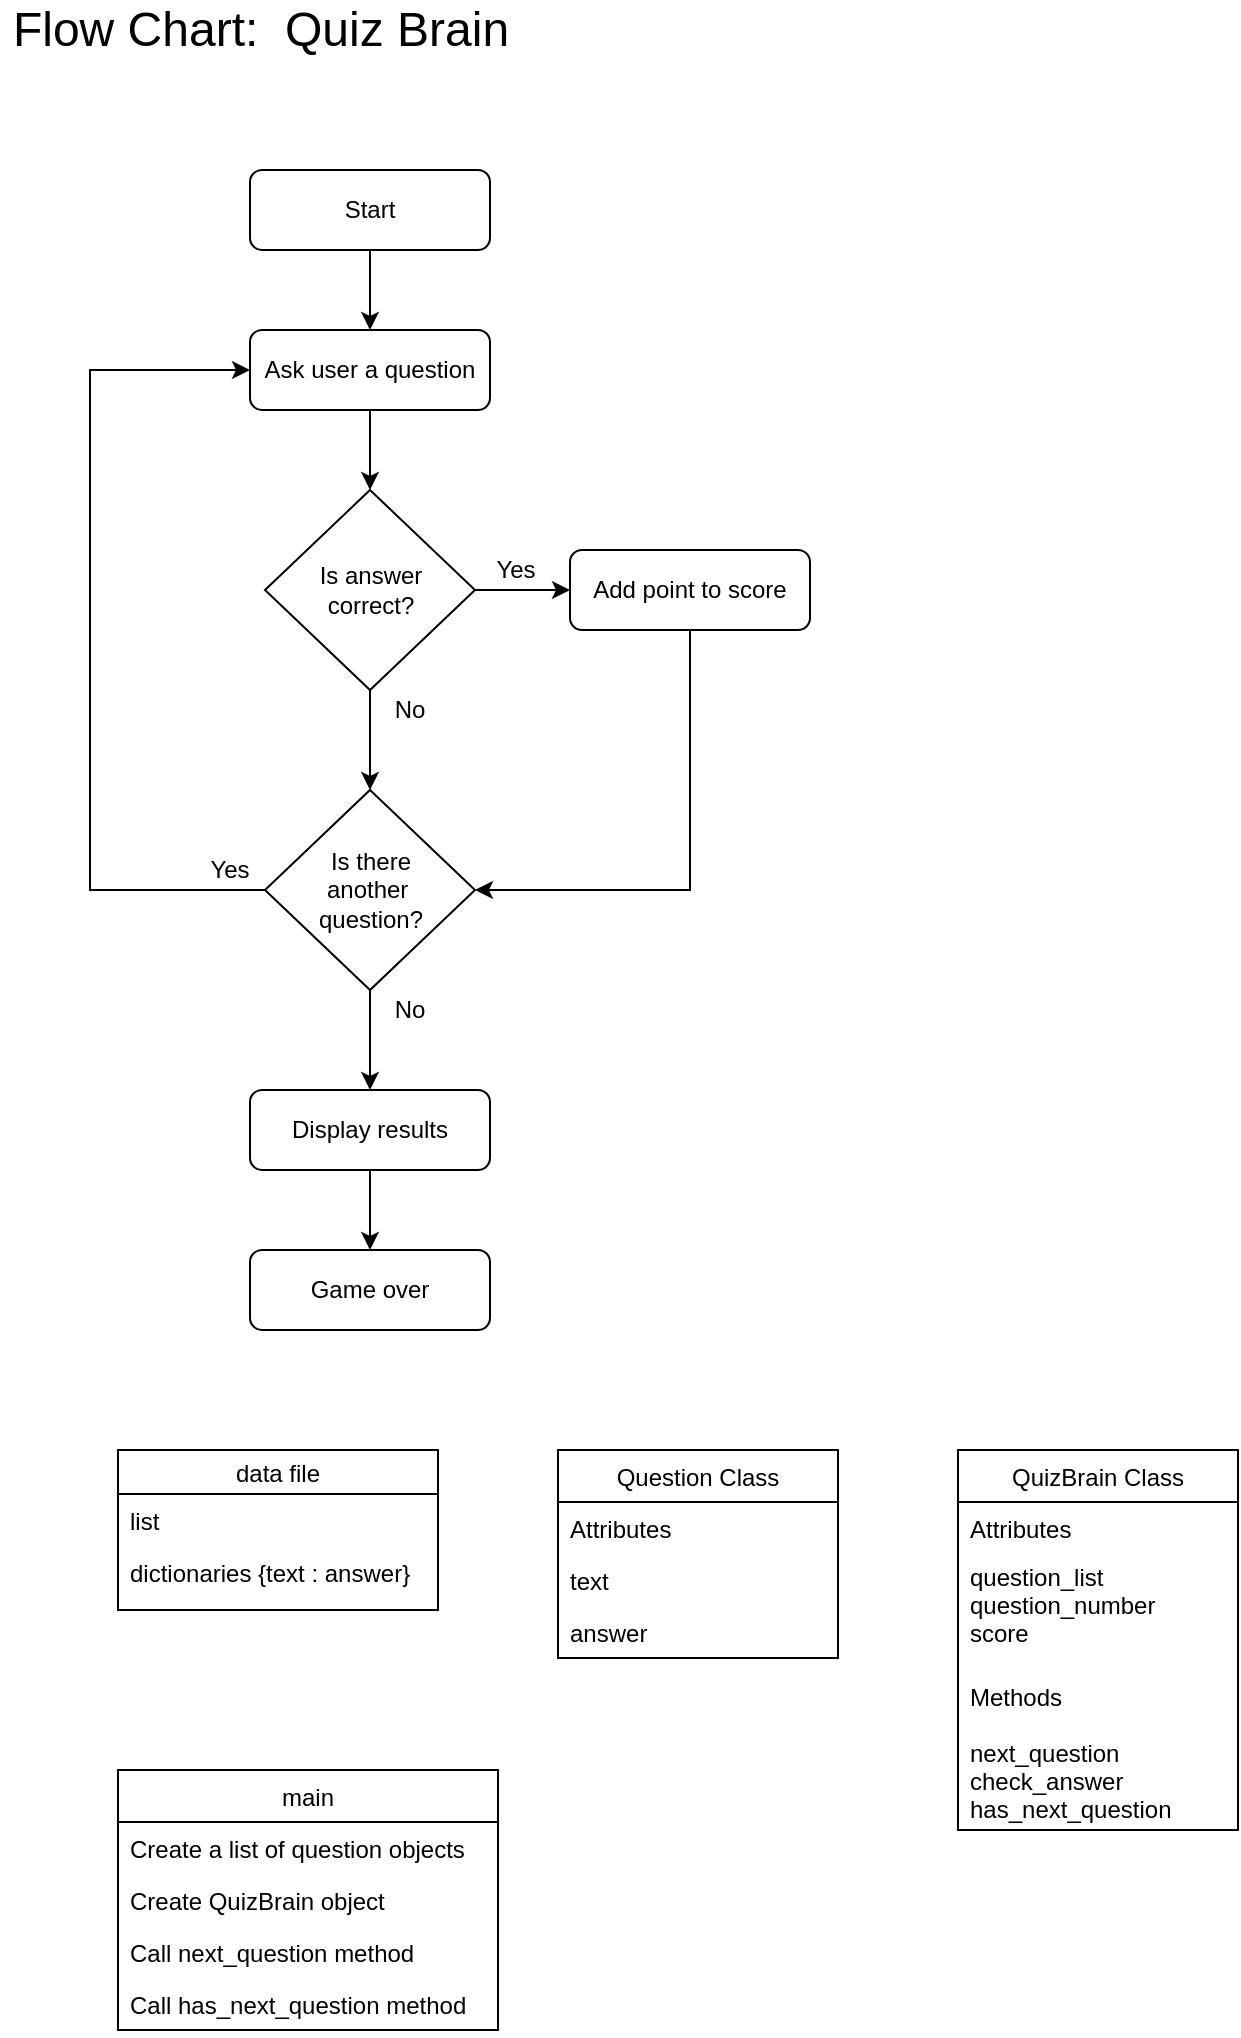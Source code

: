 <mxfile version="14.9.3" type="github">
  <diagram id="C5RBs43oDa-KdzZeNtuy" name="Page-1">
    <mxGraphModel dx="946" dy="645" grid="1" gridSize="10" guides="1" tooltips="1" connect="1" arrows="1" fold="1" page="1" pageScale="1" pageWidth="827" pageHeight="1169" math="0" shadow="0">
      <root>
        <mxCell id="WIyWlLk6GJQsqaUBKTNV-0" />
        <mxCell id="WIyWlLk6GJQsqaUBKTNV-1" parent="WIyWlLk6GJQsqaUBKTNV-0" />
        <mxCell id="taF1eA7DjqdKSi7PA3D8-7" style="edgeStyle=orthogonalEdgeStyle;rounded=0;orthogonalLoop=1;jettySize=auto;html=1;exitX=0.5;exitY=1;exitDx=0;exitDy=0;entryX=0.5;entryY=0;entryDx=0;entryDy=0;" edge="1" parent="WIyWlLk6GJQsqaUBKTNV-1" source="WIyWlLk6GJQsqaUBKTNV-3" target="taF1eA7DjqdKSi7PA3D8-1">
          <mxGeometry relative="1" as="geometry" />
        </mxCell>
        <mxCell id="WIyWlLk6GJQsqaUBKTNV-3" value="Start" style="rounded=1;whiteSpace=wrap;html=1;fontSize=12;glass=0;strokeWidth=1;shadow=0;" parent="WIyWlLk6GJQsqaUBKTNV-1" vertex="1">
          <mxGeometry x="200" y="120" width="120" height="40" as="geometry" />
        </mxCell>
        <mxCell id="taF1eA7DjqdKSi7PA3D8-0" value="&lt;font style=&quot;font-size: 24px&quot;&gt;Flow Chart: &amp;nbsp;Quiz Brain&lt;/font&gt;" style="text;html=1;align=center;verticalAlign=middle;resizable=0;points=[];autosize=1;strokeColor=none;" vertex="1" parent="WIyWlLk6GJQsqaUBKTNV-1">
          <mxGeometry x="75" y="40" width="260" height="20" as="geometry" />
        </mxCell>
        <mxCell id="taF1eA7DjqdKSi7PA3D8-8" style="edgeStyle=orthogonalEdgeStyle;rounded=0;orthogonalLoop=1;jettySize=auto;html=1;exitX=0.5;exitY=1;exitDx=0;exitDy=0;entryX=0.5;entryY=0;entryDx=0;entryDy=0;" edge="1" parent="WIyWlLk6GJQsqaUBKTNV-1" source="taF1eA7DjqdKSi7PA3D8-1" target="taF1eA7DjqdKSi7PA3D8-2">
          <mxGeometry relative="1" as="geometry" />
        </mxCell>
        <mxCell id="taF1eA7DjqdKSi7PA3D8-1" value="Ask user a question" style="rounded=1;whiteSpace=wrap;html=1;fontSize=12;glass=0;strokeWidth=1;shadow=0;" vertex="1" parent="WIyWlLk6GJQsqaUBKTNV-1">
          <mxGeometry x="200" y="200" width="120" height="40" as="geometry" />
        </mxCell>
        <mxCell id="taF1eA7DjqdKSi7PA3D8-4" style="edgeStyle=orthogonalEdgeStyle;rounded=0;orthogonalLoop=1;jettySize=auto;html=1;exitX=1;exitY=0.5;exitDx=0;exitDy=0;entryX=0;entryY=0.5;entryDx=0;entryDy=0;" edge="1" parent="WIyWlLk6GJQsqaUBKTNV-1" source="taF1eA7DjqdKSi7PA3D8-2" target="taF1eA7DjqdKSi7PA3D8-3">
          <mxGeometry relative="1" as="geometry" />
        </mxCell>
        <mxCell id="taF1eA7DjqdKSi7PA3D8-13" style="edgeStyle=orthogonalEdgeStyle;rounded=0;orthogonalLoop=1;jettySize=auto;html=1;exitX=0.5;exitY=1;exitDx=0;exitDy=0;" edge="1" parent="WIyWlLk6GJQsqaUBKTNV-1" source="taF1eA7DjqdKSi7PA3D8-2" target="taF1eA7DjqdKSi7PA3D8-12">
          <mxGeometry relative="1" as="geometry" />
        </mxCell>
        <mxCell id="taF1eA7DjqdKSi7PA3D8-2" value="Is answer &lt;br&gt;correct?" style="rhombus;whiteSpace=wrap;html=1;" vertex="1" parent="WIyWlLk6GJQsqaUBKTNV-1">
          <mxGeometry x="207.5" y="280" width="105" height="100" as="geometry" />
        </mxCell>
        <mxCell id="taF1eA7DjqdKSi7PA3D8-14" style="edgeStyle=orthogonalEdgeStyle;rounded=0;orthogonalLoop=1;jettySize=auto;html=1;exitX=0.5;exitY=1;exitDx=0;exitDy=0;entryX=1;entryY=0.5;entryDx=0;entryDy=0;" edge="1" parent="WIyWlLk6GJQsqaUBKTNV-1" source="taF1eA7DjqdKSi7PA3D8-3" target="taF1eA7DjqdKSi7PA3D8-12">
          <mxGeometry relative="1" as="geometry" />
        </mxCell>
        <mxCell id="taF1eA7DjqdKSi7PA3D8-3" value="Add point to score" style="rounded=1;whiteSpace=wrap;html=1;fontSize=12;glass=0;strokeWidth=1;shadow=0;" vertex="1" parent="WIyWlLk6GJQsqaUBKTNV-1">
          <mxGeometry x="360" y="310" width="120" height="40" as="geometry" />
        </mxCell>
        <mxCell id="taF1eA7DjqdKSi7PA3D8-5" value="Yes" style="text;html=1;strokeColor=none;fillColor=none;align=center;verticalAlign=middle;whiteSpace=wrap;rounded=0;" vertex="1" parent="WIyWlLk6GJQsqaUBKTNV-1">
          <mxGeometry x="312.5" y="310" width="40" height="20" as="geometry" />
        </mxCell>
        <mxCell id="taF1eA7DjqdKSi7PA3D8-21" style="edgeStyle=orthogonalEdgeStyle;rounded=0;orthogonalLoop=1;jettySize=auto;html=1;exitX=0.5;exitY=1;exitDx=0;exitDy=0;entryX=0.5;entryY=0;entryDx=0;entryDy=0;" edge="1" parent="WIyWlLk6GJQsqaUBKTNV-1" source="taF1eA7DjqdKSi7PA3D8-6" target="taF1eA7DjqdKSi7PA3D8-20">
          <mxGeometry relative="1" as="geometry" />
        </mxCell>
        <mxCell id="taF1eA7DjqdKSi7PA3D8-6" value="Display results" style="rounded=1;whiteSpace=wrap;html=1;fontSize=12;glass=0;strokeWidth=1;shadow=0;" vertex="1" parent="WIyWlLk6GJQsqaUBKTNV-1">
          <mxGeometry x="200" y="580" width="120" height="40" as="geometry" />
        </mxCell>
        <mxCell id="taF1eA7DjqdKSi7PA3D8-11" value="No" style="text;html=1;strokeColor=none;fillColor=none;align=center;verticalAlign=middle;whiteSpace=wrap;rounded=0;" vertex="1" parent="WIyWlLk6GJQsqaUBKTNV-1">
          <mxGeometry x="260" y="380" width="40" height="20" as="geometry" />
        </mxCell>
        <mxCell id="taF1eA7DjqdKSi7PA3D8-16" style="edgeStyle=orthogonalEdgeStyle;rounded=0;orthogonalLoop=1;jettySize=auto;html=1;exitX=0;exitY=0.5;exitDx=0;exitDy=0;entryX=0;entryY=0.5;entryDx=0;entryDy=0;" edge="1" parent="WIyWlLk6GJQsqaUBKTNV-1" source="taF1eA7DjqdKSi7PA3D8-12" target="taF1eA7DjqdKSi7PA3D8-1">
          <mxGeometry relative="1" as="geometry">
            <mxPoint x="170" y="240" as="targetPoint" />
            <Array as="points">
              <mxPoint x="120" y="480" />
              <mxPoint x="120" y="220" />
            </Array>
          </mxGeometry>
        </mxCell>
        <mxCell id="taF1eA7DjqdKSi7PA3D8-18" style="edgeStyle=orthogonalEdgeStyle;rounded=0;orthogonalLoop=1;jettySize=auto;html=1;exitX=0.5;exitY=1;exitDx=0;exitDy=0;" edge="1" parent="WIyWlLk6GJQsqaUBKTNV-1" source="taF1eA7DjqdKSi7PA3D8-12" target="taF1eA7DjqdKSi7PA3D8-6">
          <mxGeometry relative="1" as="geometry" />
        </mxCell>
        <mxCell id="taF1eA7DjqdKSi7PA3D8-12" value="Is there &lt;br&gt;another&amp;nbsp;&lt;br&gt;question?" style="rhombus;whiteSpace=wrap;html=1;" vertex="1" parent="WIyWlLk6GJQsqaUBKTNV-1">
          <mxGeometry x="207.5" y="430" width="105" height="100" as="geometry" />
        </mxCell>
        <mxCell id="taF1eA7DjqdKSi7PA3D8-17" value="Yes" style="text;html=1;strokeColor=none;fillColor=none;align=center;verticalAlign=middle;whiteSpace=wrap;rounded=0;" vertex="1" parent="WIyWlLk6GJQsqaUBKTNV-1">
          <mxGeometry x="170" y="460" width="40" height="20" as="geometry" />
        </mxCell>
        <mxCell id="taF1eA7DjqdKSi7PA3D8-19" value="No" style="text;html=1;strokeColor=none;fillColor=none;align=center;verticalAlign=middle;whiteSpace=wrap;rounded=0;" vertex="1" parent="WIyWlLk6GJQsqaUBKTNV-1">
          <mxGeometry x="260" y="530" width="40" height="20" as="geometry" />
        </mxCell>
        <mxCell id="taF1eA7DjqdKSi7PA3D8-20" value="Game over" style="rounded=1;whiteSpace=wrap;html=1;fontSize=12;glass=0;strokeWidth=1;shadow=0;" vertex="1" parent="WIyWlLk6GJQsqaUBKTNV-1">
          <mxGeometry x="200" y="660" width="120" height="40" as="geometry" />
        </mxCell>
        <mxCell id="taF1eA7DjqdKSi7PA3D8-22" value="Question Class" style="swimlane;fontStyle=0;childLayout=stackLayout;horizontal=1;startSize=26;horizontalStack=0;resizeParent=1;resizeParentMax=0;resizeLast=0;collapsible=1;marginBottom=0;" vertex="1" parent="WIyWlLk6GJQsqaUBKTNV-1">
          <mxGeometry x="354" y="760" width="140" height="104" as="geometry">
            <mxRectangle x="80" y="760" width="110" height="26" as="alternateBounds" />
          </mxGeometry>
        </mxCell>
        <mxCell id="taF1eA7DjqdKSi7PA3D8-23" value="Attributes" style="text;strokeColor=none;fillColor=none;align=left;verticalAlign=top;spacingLeft=4;spacingRight=4;overflow=hidden;rotatable=0;points=[[0,0.5],[1,0.5]];portConstraint=eastwest;fontStyle=0" vertex="1" parent="taF1eA7DjqdKSi7PA3D8-22">
          <mxGeometry y="26" width="140" height="26" as="geometry" />
        </mxCell>
        <mxCell id="taF1eA7DjqdKSi7PA3D8-24" value="text" style="text;strokeColor=none;fillColor=none;align=left;verticalAlign=top;spacingLeft=4;spacingRight=4;overflow=hidden;rotatable=0;points=[[0,0.5],[1,0.5]];portConstraint=eastwest;" vertex="1" parent="taF1eA7DjqdKSi7PA3D8-22">
          <mxGeometry y="52" width="140" height="26" as="geometry" />
        </mxCell>
        <mxCell id="taF1eA7DjqdKSi7PA3D8-25" value="answer" style="text;strokeColor=none;fillColor=none;align=left;verticalAlign=top;spacingLeft=4;spacingRight=4;overflow=hidden;rotatable=0;points=[[0,0.5],[1,0.5]];portConstraint=eastwest;" vertex="1" parent="taF1eA7DjqdKSi7PA3D8-22">
          <mxGeometry y="78" width="140" height="26" as="geometry" />
        </mxCell>
        <mxCell id="taF1eA7DjqdKSi7PA3D8-27" value="QuizBrain Class" style="swimlane;fontStyle=0;childLayout=stackLayout;horizontal=1;startSize=26;horizontalStack=0;resizeParent=1;resizeParentMax=0;resizeLast=0;collapsible=1;marginBottom=0;" vertex="1" parent="WIyWlLk6GJQsqaUBKTNV-1">
          <mxGeometry x="554" y="760" width="140" height="190" as="geometry">
            <mxRectangle x="80" y="760" width="110" height="26" as="alternateBounds" />
          </mxGeometry>
        </mxCell>
        <mxCell id="taF1eA7DjqdKSi7PA3D8-28" value="Attributes" style="text;strokeColor=none;fillColor=none;align=left;verticalAlign=top;spacingLeft=4;spacingRight=4;overflow=hidden;rotatable=0;points=[[0,0.5],[1,0.5]];portConstraint=eastwest;fontStyle=0" vertex="1" parent="taF1eA7DjqdKSi7PA3D8-27">
          <mxGeometry y="26" width="140" height="24" as="geometry" />
        </mxCell>
        <mxCell id="taF1eA7DjqdKSi7PA3D8-29" value="question_list&#xa;question_number&#xa;score&#xa;" style="text;strokeColor=none;fillColor=none;align=left;verticalAlign=top;spacingLeft=4;spacingRight=4;overflow=hidden;rotatable=0;points=[[0,0.5],[1,0.5]];portConstraint=eastwest;" vertex="1" parent="taF1eA7DjqdKSi7PA3D8-27">
          <mxGeometry y="50" width="140" height="60" as="geometry" />
        </mxCell>
        <mxCell id="taF1eA7DjqdKSi7PA3D8-30" value="Methods&#xa;&#xa;next_question&#xa;check_answer&#xa;has_next_question" style="text;strokeColor=none;fillColor=none;align=left;verticalAlign=top;spacingLeft=4;spacingRight=4;overflow=hidden;rotatable=0;points=[[0,0.5],[1,0.5]];portConstraint=eastwest;fontStyle=0" vertex="1" parent="taF1eA7DjqdKSi7PA3D8-27">
          <mxGeometry y="110" width="140" height="80" as="geometry" />
        </mxCell>
        <mxCell id="taF1eA7DjqdKSi7PA3D8-31" value="data file" style="swimlane;fontStyle=0;childLayout=stackLayout;horizontal=1;startSize=22;horizontalStack=0;resizeParent=1;resizeParentMax=0;resizeLast=0;collapsible=1;marginBottom=0;" vertex="1" parent="WIyWlLk6GJQsqaUBKTNV-1">
          <mxGeometry x="134" y="760" width="160" height="80" as="geometry" />
        </mxCell>
        <mxCell id="taF1eA7DjqdKSi7PA3D8-32" value="list" style="text;strokeColor=none;fillColor=none;align=left;verticalAlign=top;spacingLeft=4;spacingRight=4;overflow=hidden;rotatable=0;points=[[0,0.5],[1,0.5]];portConstraint=eastwest;" vertex="1" parent="taF1eA7DjqdKSi7PA3D8-31">
          <mxGeometry y="22" width="160" height="26" as="geometry" />
        </mxCell>
        <mxCell id="taF1eA7DjqdKSi7PA3D8-33" value="dictionaries {text : answer}" style="text;strokeColor=none;fillColor=none;align=left;verticalAlign=top;spacingLeft=4;spacingRight=4;overflow=hidden;rotatable=0;points=[[0,0.5],[1,0.5]];portConstraint=eastwest;" vertex="1" parent="taF1eA7DjqdKSi7PA3D8-31">
          <mxGeometry y="48" width="160" height="32" as="geometry" />
        </mxCell>
        <mxCell id="taF1eA7DjqdKSi7PA3D8-36" value="main" style="swimlane;fontStyle=0;childLayout=stackLayout;horizontal=1;startSize=26;horizontalStack=0;resizeParent=1;resizeParentMax=0;resizeLast=0;collapsible=1;marginBottom=0;" vertex="1" parent="WIyWlLk6GJQsqaUBKTNV-1">
          <mxGeometry x="134" y="920" width="190" height="130" as="geometry" />
        </mxCell>
        <mxCell id="taF1eA7DjqdKSi7PA3D8-37" value="Create a list of question objects" style="text;strokeColor=none;fillColor=none;align=left;verticalAlign=top;spacingLeft=4;spacingRight=4;overflow=hidden;rotatable=0;points=[[0,0.5],[1,0.5]];portConstraint=eastwest;" vertex="1" parent="taF1eA7DjqdKSi7PA3D8-36">
          <mxGeometry y="26" width="190" height="26" as="geometry" />
        </mxCell>
        <mxCell id="taF1eA7DjqdKSi7PA3D8-38" value="Create QuizBrain object" style="text;strokeColor=none;fillColor=none;align=left;verticalAlign=top;spacingLeft=4;spacingRight=4;overflow=hidden;rotatable=0;points=[[0,0.5],[1,0.5]];portConstraint=eastwest;" vertex="1" parent="taF1eA7DjqdKSi7PA3D8-36">
          <mxGeometry y="52" width="190" height="26" as="geometry" />
        </mxCell>
        <mxCell id="taF1eA7DjqdKSi7PA3D8-39" value="Call next_question method" style="text;strokeColor=none;fillColor=none;align=left;verticalAlign=top;spacingLeft=4;spacingRight=4;overflow=hidden;rotatable=0;points=[[0,0.5],[1,0.5]];portConstraint=eastwest;" vertex="1" parent="taF1eA7DjqdKSi7PA3D8-36">
          <mxGeometry y="78" width="190" height="26" as="geometry" />
        </mxCell>
        <mxCell id="taF1eA7DjqdKSi7PA3D8-40" value="Call has_next_question method" style="text;strokeColor=none;fillColor=none;align=left;verticalAlign=top;spacingLeft=4;spacingRight=4;overflow=hidden;rotatable=0;points=[[0,0.5],[1,0.5]];portConstraint=eastwest;" vertex="1" parent="taF1eA7DjqdKSi7PA3D8-36">
          <mxGeometry y="104" width="190" height="26" as="geometry" />
        </mxCell>
      </root>
    </mxGraphModel>
  </diagram>
</mxfile>
